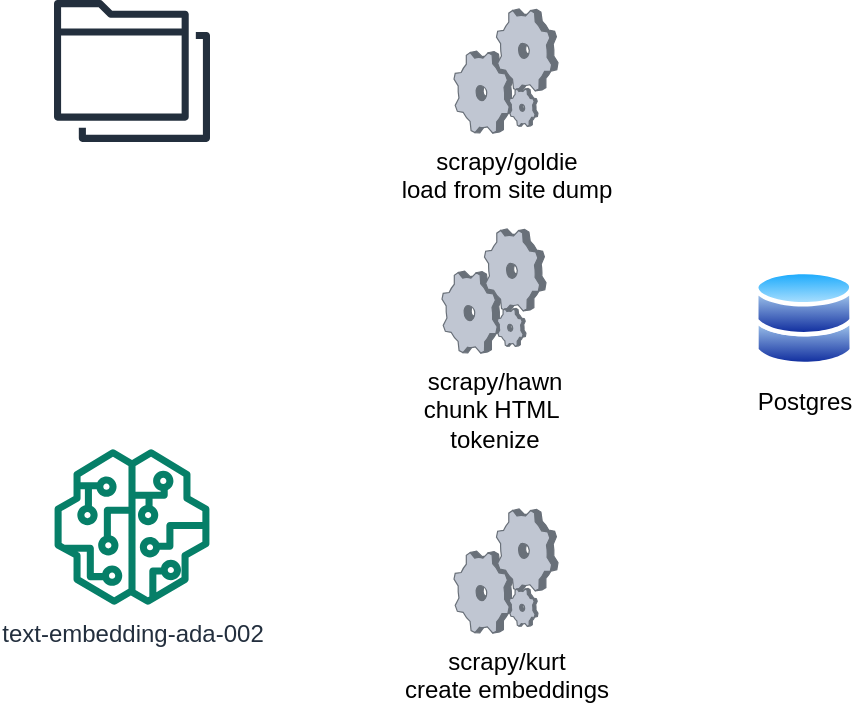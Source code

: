 <mxfile version="21.4.0" type="github">
  <diagram name="Page-1" id="QisKqJQTr78yY6GR3V8y">
    <mxGraphModel dx="875" dy="618" grid="1" gridSize="10" guides="1" tooltips="1" connect="1" arrows="1" fold="1" page="1" pageScale="1" pageWidth="1920" pageHeight="1200" math="0" shadow="0">
      <root>
        <mxCell id="0" />
        <mxCell id="1" parent="0" />
        <mxCell id="imtuo94c9DjpuYoDBl3Q-1" value="Postgres" style="image;aspect=fixed;perimeter=ellipsePerimeter;html=1;align=center;shadow=0;dashed=0;spacingTop=3;image=img/lib/active_directory/databases.svg;" vertex="1" parent="1">
          <mxGeometry x="760" y="654.5" width="50" height="49" as="geometry" />
        </mxCell>
        <object label="scrapy/goldie&lt;br&gt;load from site dump" id="imtuo94c9DjpuYoDBl3Q-2">
          <mxCell style="verticalLabelPosition=bottom;sketch=0;aspect=fixed;html=1;verticalAlign=top;strokeColor=none;align=center;outlineConnect=0;shape=mxgraph.citrix.process;" vertex="1" parent="1">
            <mxGeometry x="610" y="524.5" width="52" height="62" as="geometry" />
          </mxCell>
        </object>
        <object label="scrapy/hawn&lt;br&gt;chunk HTML&amp;nbsp;&lt;br&gt;tokenize" id="imtuo94c9DjpuYoDBl3Q-5">
          <mxCell style="verticalLabelPosition=bottom;sketch=0;aspect=fixed;html=1;verticalAlign=top;strokeColor=none;align=center;outlineConnect=0;shape=mxgraph.citrix.process;" vertex="1" parent="1">
            <mxGeometry x="604" y="634.5" width="52" height="62" as="geometry" />
          </mxCell>
        </object>
        <object label="scrapy/kurt&lt;br&gt;create embeddings" id="imtuo94c9DjpuYoDBl3Q-6">
          <mxCell style="verticalLabelPosition=bottom;sketch=0;aspect=fixed;html=1;verticalAlign=top;strokeColor=none;align=center;outlineConnect=0;shape=mxgraph.citrix.process;" vertex="1" parent="1">
            <mxGeometry x="610" y="774.5" width="52" height="62" as="geometry" />
          </mxCell>
        </object>
        <mxCell id="imtuo94c9DjpuYoDBl3Q-7" value="" style="sketch=0;outlineConnect=0;fontColor=#232F3E;gradientColor=none;fillColor=#232F3D;strokeColor=none;dashed=0;verticalLabelPosition=bottom;verticalAlign=top;align=center;html=1;fontSize=12;fontStyle=0;aspect=fixed;pointerEvents=1;shape=mxgraph.aws4.folders;" vertex="1" parent="1">
          <mxGeometry x="410" y="520" width="78" height="71" as="geometry" />
        </mxCell>
        <mxCell id="imtuo94c9DjpuYoDBl3Q-8" value="text-embedding-ada-002" style="sketch=0;outlineConnect=0;fontColor=#232F3E;gradientColor=none;fillColor=#067F68;strokeColor=none;dashed=0;verticalLabelPosition=bottom;verticalAlign=top;align=center;html=1;fontSize=12;fontStyle=0;aspect=fixed;pointerEvents=1;shape=mxgraph.aws4.sagemaker_model;" vertex="1" parent="1">
          <mxGeometry x="410" y="744.5" width="78" height="78" as="geometry" />
        </mxCell>
      </root>
    </mxGraphModel>
  </diagram>
</mxfile>

